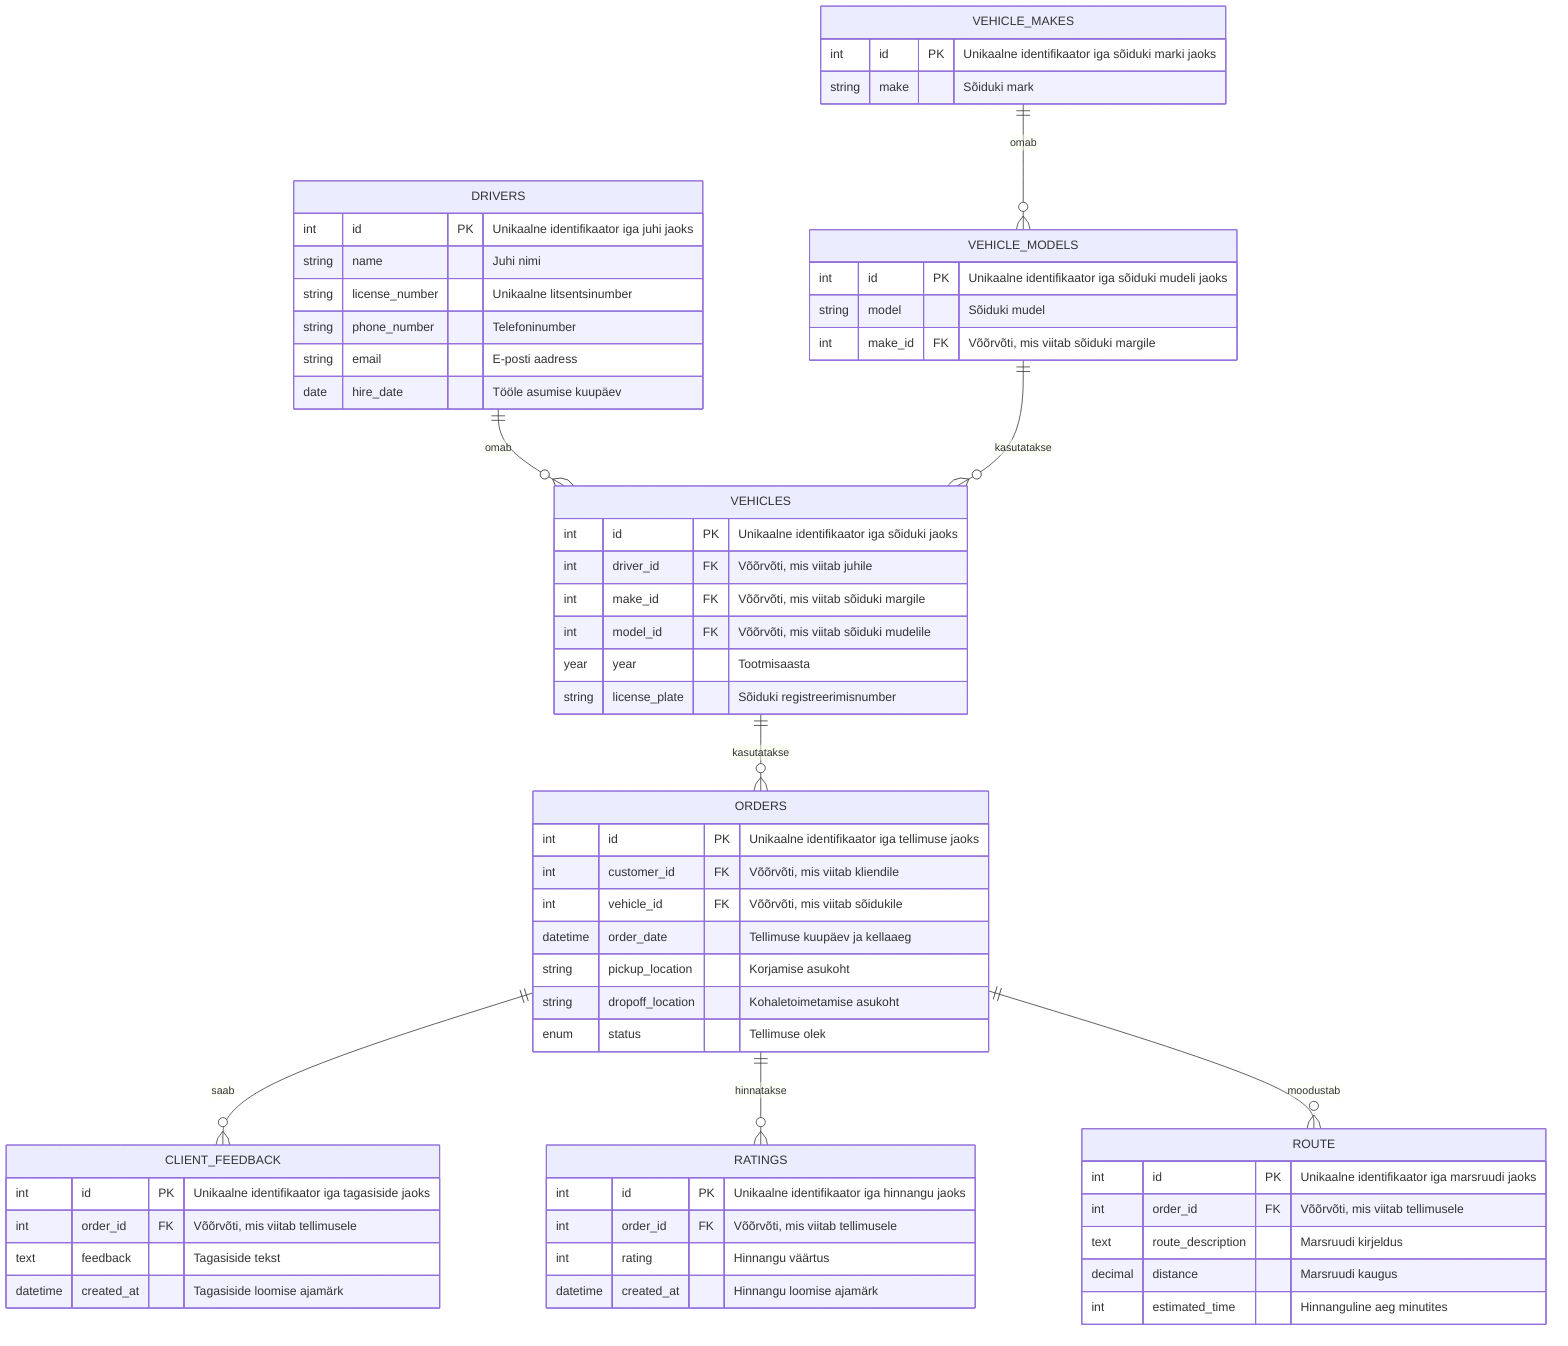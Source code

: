 erDiagram
    DRIVERS {
        int id PK "Unikaalne identifikaator iga juhi jaoks"
        string name "Juhi nimi"
        string license_number "Unikaalne litsentsinumber"
        string phone_number "Telefoninumber"
        string email "E-posti aadress"
        date hire_date "Tööle asumise kuupäev"
    }

    VEHICLE_MAKES {
        int id PK "Unikaalne identifikaator iga sõiduki marki jaoks"
        string make "Sõiduki mark"
    }

    VEHICLE_MODELS {
        int id PK "Unikaalne identifikaator iga sõiduki mudeli jaoks"
        string model "Sõiduki mudel"
        int make_id FK "Võõrvõti, mis viitab sõiduki margile"
    }

    VEHICLES {
        int id PK "Unikaalne identifikaator iga sõiduki jaoks"
        int driver_id FK "Võõrvõti, mis viitab juhile"
        int make_id FK "Võõrvõti, mis viitab sõiduki margile"
        int model_id FK "Võõrvõti, mis viitab sõiduki mudelile"
        year year "Tootmisaasta"
        string license_plate "Sõiduki registreerimisnumber"
    }

    ORDERS {
        int id PK "Unikaalne identifikaator iga tellimuse jaoks"
        int customer_id FK "Võõrvõti, mis viitab kliendile"
        int vehicle_id FK "Võõrvõti, mis viitab sõidukile"
        datetime order_date "Tellimuse kuupäev ja kellaaeg"
        string pickup_location "Korjamise asukoht"
        string dropoff_location "Kohaletoimetamise asukoht"
        enum status "Tellimuse olek"
    }

    CLIENT_FEEDBACK {
        int id PK "Unikaalne identifikaator iga tagasiside jaoks"
        int order_id FK "Võõrvõti, mis viitab tellimusele"
        text feedback "Tagasiside tekst"
        datetime created_at "Tagasiside loomise ajamärk"
    }

    RATINGS {
        int id PK "Unikaalne identifikaator iga hinnangu jaoks"
        int order_id FK "Võõrvõti, mis viitab tellimusele"
        int rating "Hinnangu väärtus"
        datetime created_at "Hinnangu loomise ajamärk"
    }

    ROUTE {
        int id PK "Unikaalne identifikaator iga marsruudi jaoks"
        int order_id FK "Võõrvõti, mis viitab tellimusele"
        text route_description "Marsruudi kirjeldus"
        decimal distance "Marsruudi kaugus"
        int estimated_time "Hinnanguline aeg minutites"
    }

    %% Relationships
    DRIVERS ||--o{ VEHICLES : "omab"
    VEHICLE_MAKES ||--o{ VEHICLE_MODELS : "omab"
    VEHICLE_MODELS ||--o{ VEHICLES : "kasutatakse"
    VEHICLES ||--o{ ORDERS : "kasutatakse"
    ORDERS ||--o{ CLIENT_FEEDBACK : "saab"
    ORDERS ||--o{ RATINGS : "hinnatakse"
    ORDERS ||--o{ ROUTE : "moodustab"